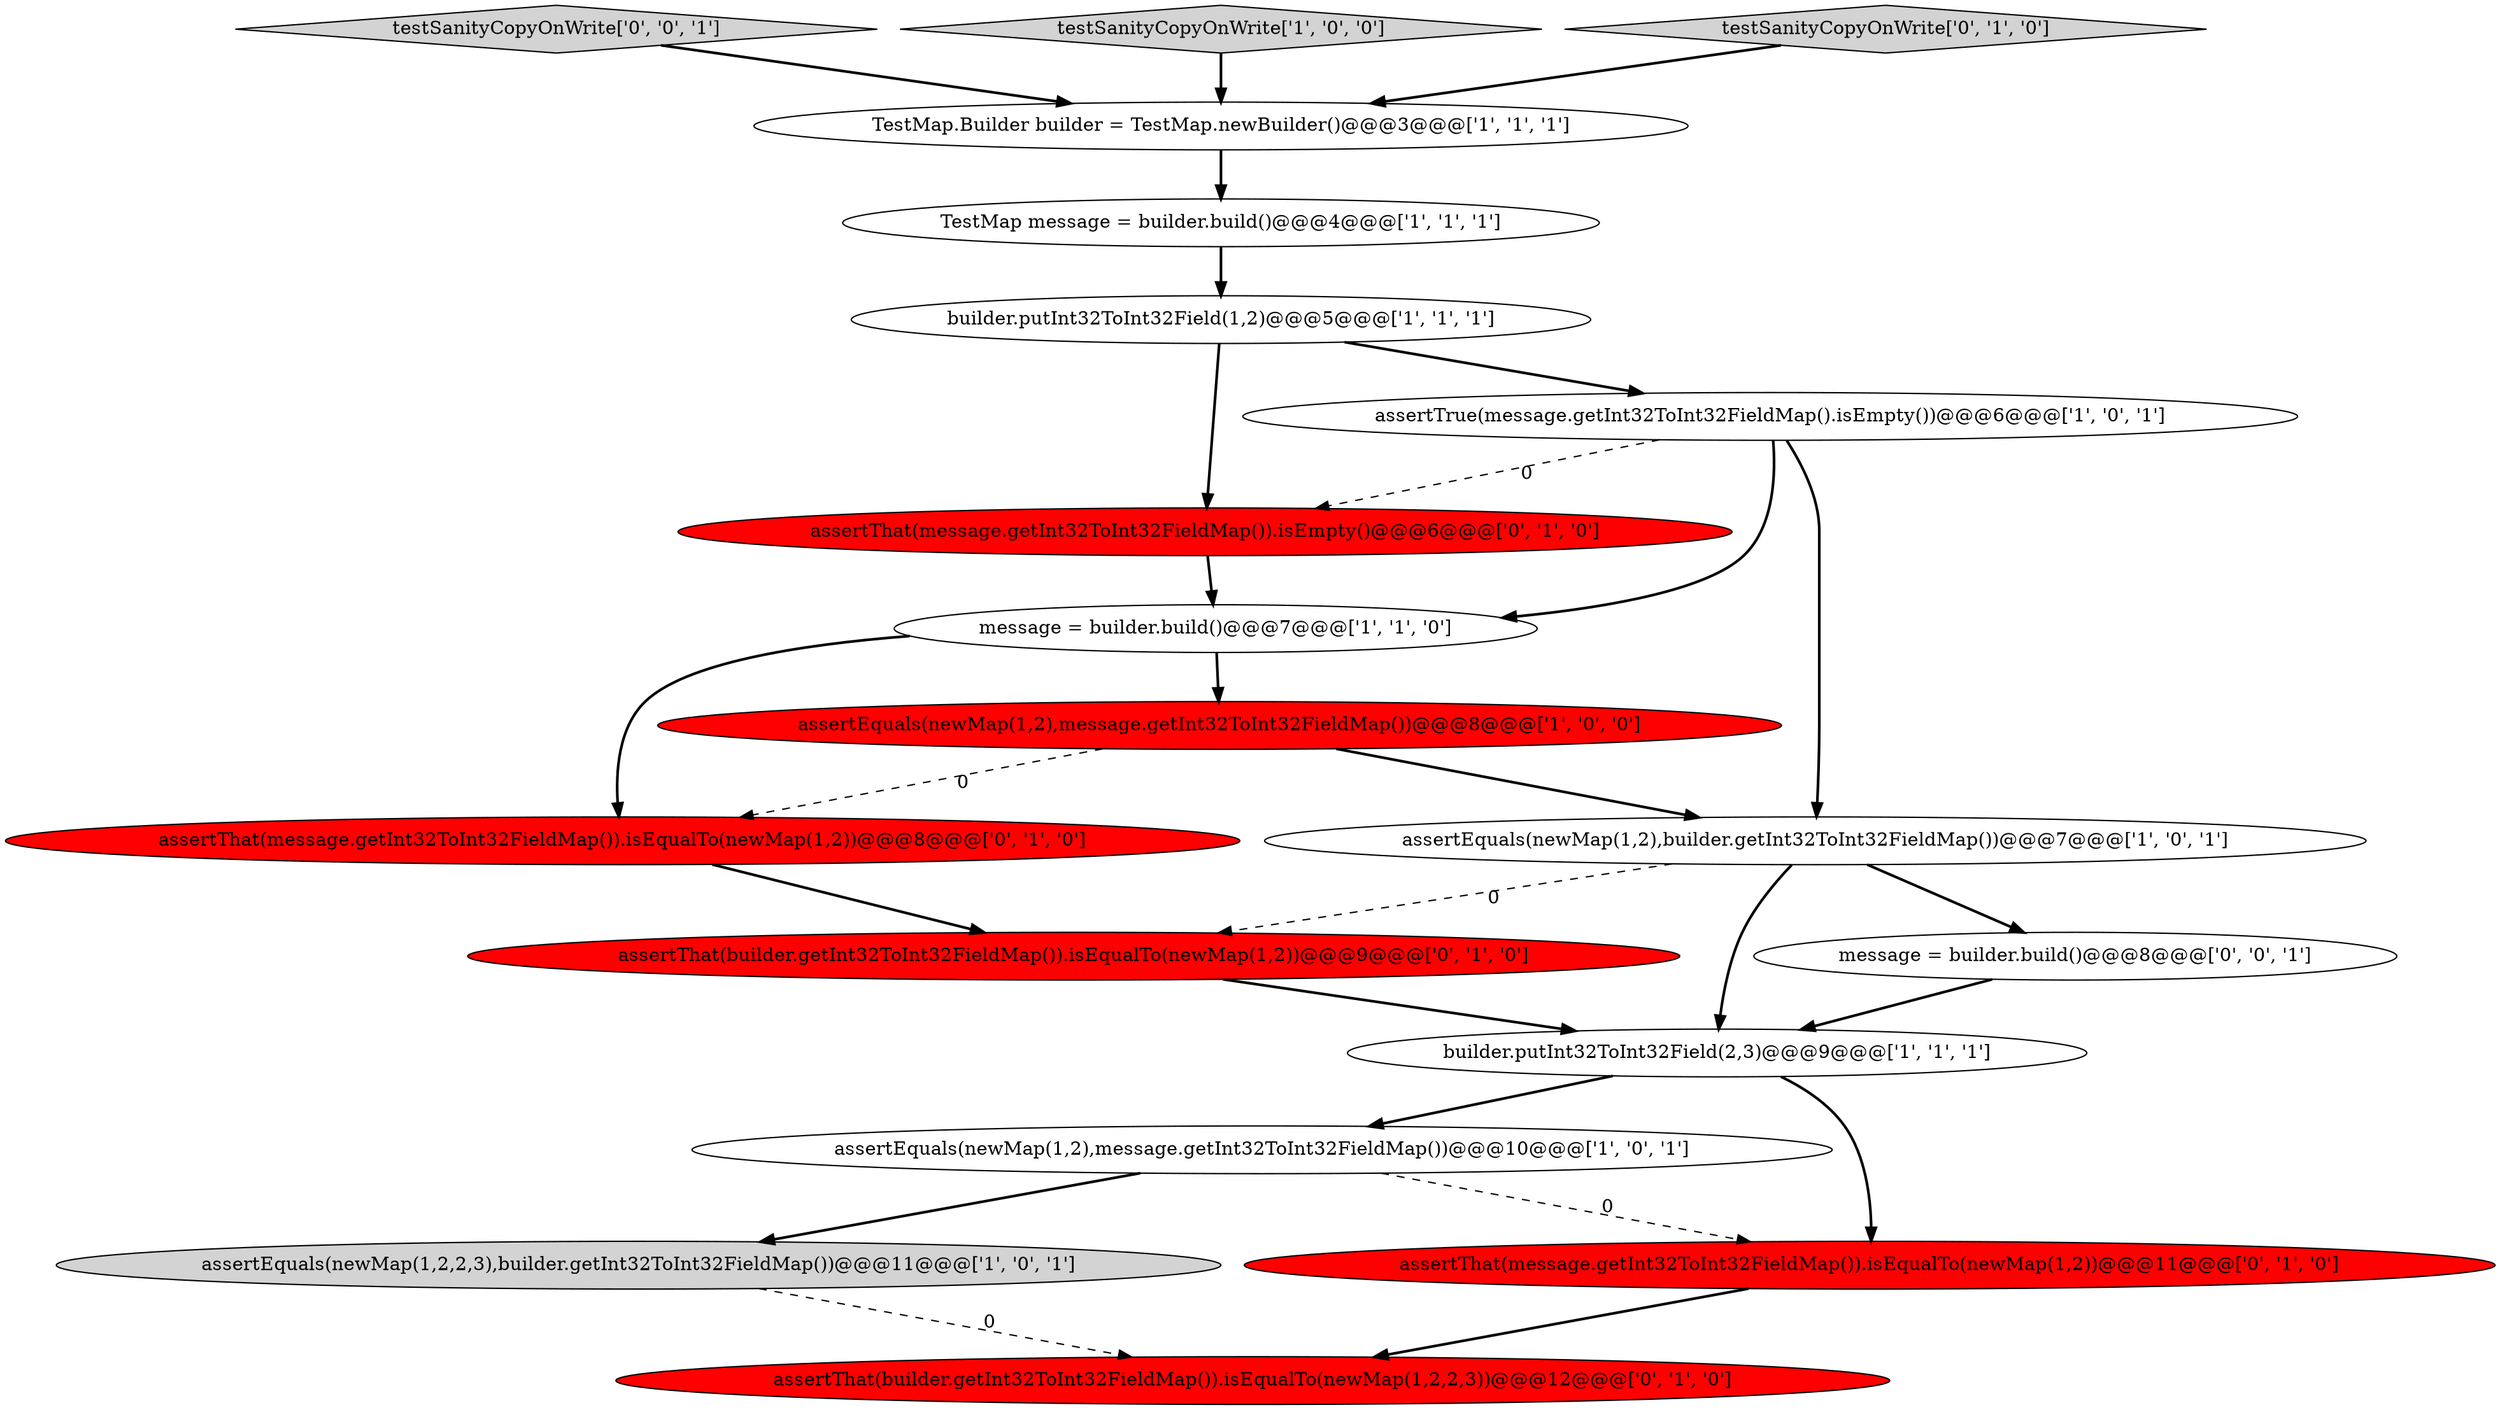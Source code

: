 digraph {
3 [style = filled, label = "assertEquals(newMap(1,2,2,3),builder.getInt32ToInt32FieldMap())@@@11@@@['1', '0', '1']", fillcolor = lightgray, shape = ellipse image = "AAA0AAABBB1BBB"];
9 [style = filled, label = "builder.putInt32ToInt32Field(1,2)@@@5@@@['1', '1', '1']", fillcolor = white, shape = ellipse image = "AAA0AAABBB1BBB"];
2 [style = filled, label = "builder.putInt32ToInt32Field(2,3)@@@9@@@['1', '1', '1']", fillcolor = white, shape = ellipse image = "AAA0AAABBB1BBB"];
0 [style = filled, label = "assertEquals(newMap(1,2),message.getInt32ToInt32FieldMap())@@@8@@@['1', '0', '0']", fillcolor = red, shape = ellipse image = "AAA1AAABBB1BBB"];
18 [style = filled, label = "testSanityCopyOnWrite['0', '0', '1']", fillcolor = lightgray, shape = diamond image = "AAA0AAABBB3BBB"];
1 [style = filled, label = "TestMap message = builder.build()@@@4@@@['1', '1', '1']", fillcolor = white, shape = ellipse image = "AAA0AAABBB1BBB"];
8 [style = filled, label = "TestMap.Builder builder = TestMap.newBuilder()@@@3@@@['1', '1', '1']", fillcolor = white, shape = ellipse image = "AAA0AAABBB1BBB"];
15 [style = filled, label = "assertThat(builder.getInt32ToInt32FieldMap()).isEqualTo(newMap(1,2))@@@9@@@['0', '1', '0']", fillcolor = red, shape = ellipse image = "AAA1AAABBB2BBB"];
17 [style = filled, label = "message = builder.build()@@@8@@@['0', '0', '1']", fillcolor = white, shape = ellipse image = "AAA0AAABBB3BBB"];
6 [style = filled, label = "testSanityCopyOnWrite['1', '0', '0']", fillcolor = lightgray, shape = diamond image = "AAA0AAABBB1BBB"];
12 [style = filled, label = "testSanityCopyOnWrite['0', '1', '0']", fillcolor = lightgray, shape = diamond image = "AAA0AAABBB2BBB"];
11 [style = filled, label = "assertThat(message.getInt32ToInt32FieldMap()).isEqualTo(newMap(1,2))@@@8@@@['0', '1', '0']", fillcolor = red, shape = ellipse image = "AAA1AAABBB2BBB"];
13 [style = filled, label = "assertThat(builder.getInt32ToInt32FieldMap()).isEqualTo(newMap(1,2,2,3))@@@12@@@['0', '1', '0']", fillcolor = red, shape = ellipse image = "AAA1AAABBB2BBB"];
4 [style = filled, label = "assertEquals(newMap(1,2),message.getInt32ToInt32FieldMap())@@@10@@@['1', '0', '1']", fillcolor = white, shape = ellipse image = "AAA0AAABBB1BBB"];
14 [style = filled, label = "assertThat(message.getInt32ToInt32FieldMap()).isEqualTo(newMap(1,2))@@@11@@@['0', '1', '0']", fillcolor = red, shape = ellipse image = "AAA1AAABBB2BBB"];
10 [style = filled, label = "message = builder.build()@@@7@@@['1', '1', '0']", fillcolor = white, shape = ellipse image = "AAA0AAABBB1BBB"];
16 [style = filled, label = "assertThat(message.getInt32ToInt32FieldMap()).isEmpty()@@@6@@@['0', '1', '0']", fillcolor = red, shape = ellipse image = "AAA1AAABBB2BBB"];
7 [style = filled, label = "assertEquals(newMap(1,2),builder.getInt32ToInt32FieldMap())@@@7@@@['1', '0', '1']", fillcolor = white, shape = ellipse image = "AAA0AAABBB1BBB"];
5 [style = filled, label = "assertTrue(message.getInt32ToInt32FieldMap().isEmpty())@@@6@@@['1', '0', '1']", fillcolor = white, shape = ellipse image = "AAA0AAABBB1BBB"];
5->10 [style = bold, label=""];
4->3 [style = bold, label=""];
15->2 [style = bold, label=""];
7->17 [style = bold, label=""];
16->10 [style = bold, label=""];
0->11 [style = dashed, label="0"];
3->13 [style = dashed, label="0"];
2->4 [style = bold, label=""];
9->16 [style = bold, label=""];
11->15 [style = bold, label=""];
1->9 [style = bold, label=""];
0->7 [style = bold, label=""];
5->16 [style = dashed, label="0"];
8->1 [style = bold, label=""];
17->2 [style = bold, label=""];
7->2 [style = bold, label=""];
12->8 [style = bold, label=""];
10->0 [style = bold, label=""];
2->14 [style = bold, label=""];
6->8 [style = bold, label=""];
7->15 [style = dashed, label="0"];
9->5 [style = bold, label=""];
5->7 [style = bold, label=""];
4->14 [style = dashed, label="0"];
18->8 [style = bold, label=""];
14->13 [style = bold, label=""];
10->11 [style = bold, label=""];
}
